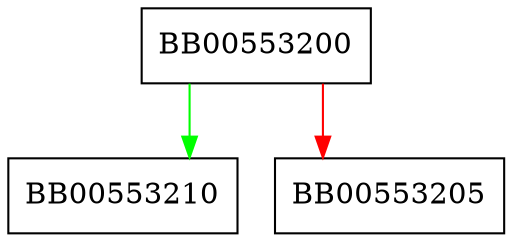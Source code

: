 digraph OSSL_CMP_ATAV_get0_type {
  node [shape="box"];
  graph [splines=ortho];
  BB00553200 -> BB00553210 [color="green"];
  BB00553200 -> BB00553205 [color="red"];
}